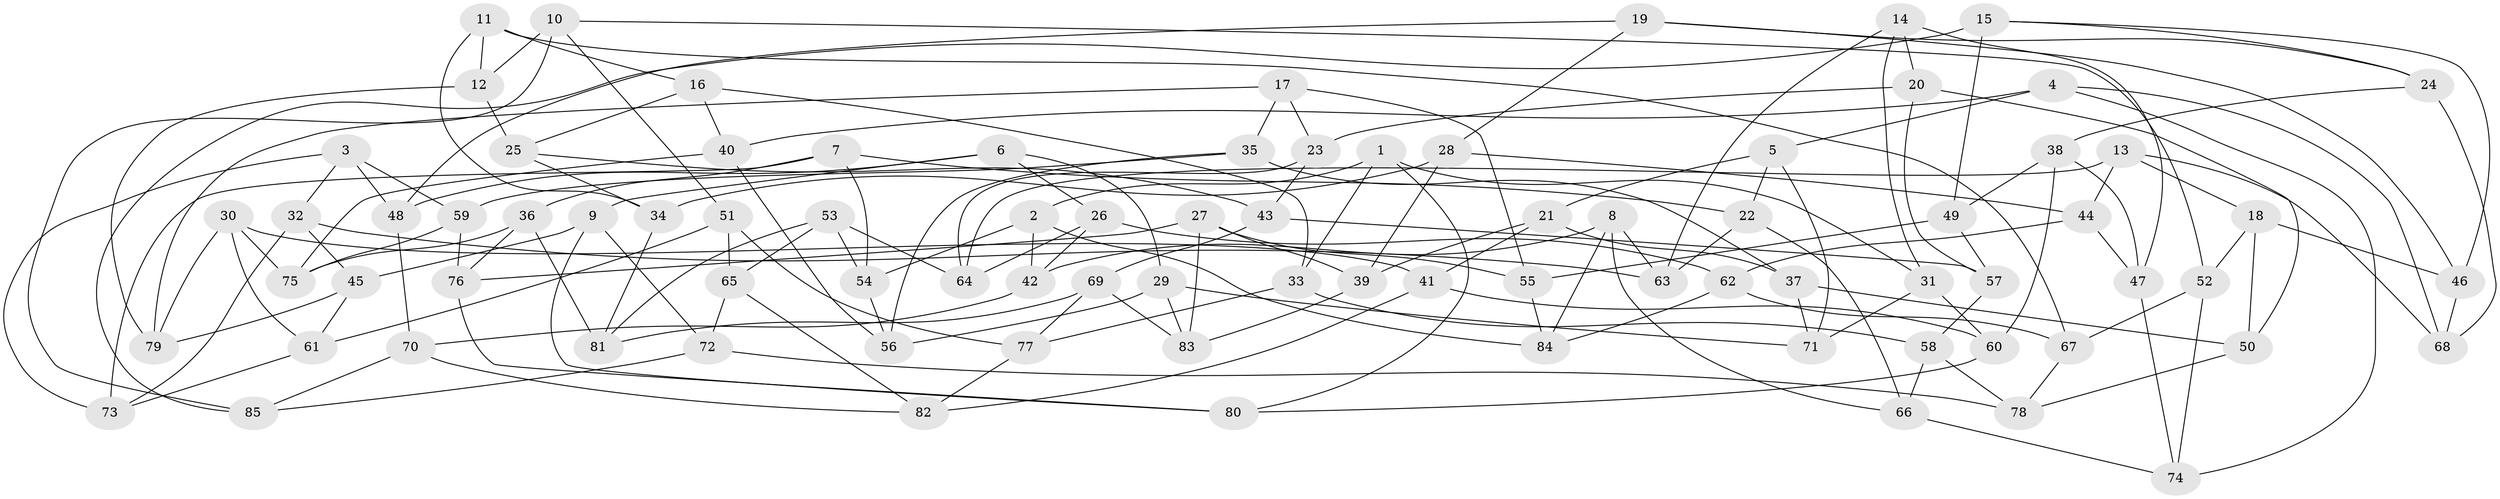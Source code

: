 // coarse degree distribution, {3: 0.08823529411764706, 4: 0.4117647058823529, 11: 0.08823529411764706, 7: 0.08823529411764706, 10: 0.08823529411764706, 5: 0.058823529411764705, 9: 0.08823529411764706, 2: 0.058823529411764705, 6: 0.029411764705882353}
// Generated by graph-tools (version 1.1) at 2025/53/03/04/25 22:53:35]
// undirected, 85 vertices, 170 edges
graph export_dot {
  node [color=gray90,style=filled];
  1;
  2;
  3;
  4;
  5;
  6;
  7;
  8;
  9;
  10;
  11;
  12;
  13;
  14;
  15;
  16;
  17;
  18;
  19;
  20;
  21;
  22;
  23;
  24;
  25;
  26;
  27;
  28;
  29;
  30;
  31;
  32;
  33;
  34;
  35;
  36;
  37;
  38;
  39;
  40;
  41;
  42;
  43;
  44;
  45;
  46;
  47;
  48;
  49;
  50;
  51;
  52;
  53;
  54;
  55;
  56;
  57;
  58;
  59;
  60;
  61;
  62;
  63;
  64;
  65;
  66;
  67;
  68;
  69;
  70;
  71;
  72;
  73;
  74;
  75;
  76;
  77;
  78;
  79;
  80;
  81;
  82;
  83;
  84;
  85;
  1 -- 2;
  1 -- 31;
  1 -- 80;
  1 -- 33;
  2 -- 84;
  2 -- 54;
  2 -- 42;
  3 -- 32;
  3 -- 73;
  3 -- 59;
  3 -- 48;
  4 -- 74;
  4 -- 68;
  4 -- 40;
  4 -- 5;
  5 -- 21;
  5 -- 22;
  5 -- 71;
  6 -- 9;
  6 -- 29;
  6 -- 48;
  6 -- 26;
  7 -- 22;
  7 -- 36;
  7 -- 54;
  7 -- 73;
  8 -- 66;
  8 -- 84;
  8 -- 63;
  8 -- 42;
  9 -- 45;
  9 -- 72;
  9 -- 80;
  10 -- 12;
  10 -- 51;
  10 -- 52;
  10 -- 85;
  11 -- 12;
  11 -- 34;
  11 -- 16;
  11 -- 67;
  12 -- 25;
  12 -- 79;
  13 -- 44;
  13 -- 64;
  13 -- 68;
  13 -- 18;
  14 -- 63;
  14 -- 47;
  14 -- 20;
  14 -- 31;
  15 -- 24;
  15 -- 46;
  15 -- 85;
  15 -- 49;
  16 -- 25;
  16 -- 33;
  16 -- 40;
  17 -- 23;
  17 -- 79;
  17 -- 55;
  17 -- 35;
  18 -- 50;
  18 -- 46;
  18 -- 52;
  19 -- 28;
  19 -- 24;
  19 -- 48;
  19 -- 46;
  20 -- 57;
  20 -- 23;
  20 -- 50;
  21 -- 39;
  21 -- 37;
  21 -- 41;
  22 -- 63;
  22 -- 66;
  23 -- 43;
  23 -- 64;
  24 -- 68;
  24 -- 38;
  25 -- 43;
  25 -- 34;
  26 -- 64;
  26 -- 42;
  26 -- 62;
  27 -- 76;
  27 -- 55;
  27 -- 83;
  27 -- 39;
  28 -- 39;
  28 -- 34;
  28 -- 44;
  29 -- 83;
  29 -- 71;
  29 -- 56;
  30 -- 41;
  30 -- 79;
  30 -- 75;
  30 -- 61;
  31 -- 60;
  31 -- 71;
  32 -- 73;
  32 -- 63;
  32 -- 45;
  33 -- 77;
  33 -- 58;
  34 -- 81;
  35 -- 59;
  35 -- 56;
  35 -- 37;
  36 -- 76;
  36 -- 75;
  36 -- 81;
  37 -- 71;
  37 -- 50;
  38 -- 60;
  38 -- 49;
  38 -- 47;
  39 -- 83;
  40 -- 75;
  40 -- 56;
  41 -- 60;
  41 -- 82;
  42 -- 70;
  43 -- 69;
  43 -- 57;
  44 -- 47;
  44 -- 62;
  45 -- 61;
  45 -- 79;
  46 -- 68;
  47 -- 74;
  48 -- 70;
  49 -- 57;
  49 -- 55;
  50 -- 78;
  51 -- 77;
  51 -- 65;
  51 -- 61;
  52 -- 74;
  52 -- 67;
  53 -- 54;
  53 -- 81;
  53 -- 64;
  53 -- 65;
  54 -- 56;
  55 -- 84;
  57 -- 58;
  58 -- 78;
  58 -- 66;
  59 -- 75;
  59 -- 76;
  60 -- 80;
  61 -- 73;
  62 -- 84;
  62 -- 67;
  65 -- 82;
  65 -- 72;
  66 -- 74;
  67 -- 78;
  69 -- 83;
  69 -- 81;
  69 -- 77;
  70 -- 82;
  70 -- 85;
  72 -- 85;
  72 -- 78;
  76 -- 80;
  77 -- 82;
}
